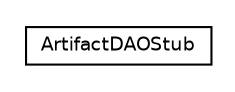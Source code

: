 #!/usr/local/bin/dot
#
# Class diagram 
# Generated by UmlGraph version 4.6 (http://www.spinellis.gr/sw/umlgraph)
#

digraph G {
	edge [fontname="Helvetica",fontsize=10,labelfontname="Helvetica",labelfontsize=10];
	node [fontname="Helvetica",fontsize=10,shape=plaintext];
	// org.apache.archiva.rss.stubs.ArtifactDAOStub
	c10229 [label=<<table border="0" cellborder="1" cellspacing="0" cellpadding="2" port="p" href="./ArtifactDAOStub.html">
		<tr><td><table border="0" cellspacing="0" cellpadding="1">
			<tr><td> ArtifactDAOStub </td></tr>
		</table></td></tr>
		</table>>, fontname="Helvetica", fontcolor="black", fontsize=9.0];
}

